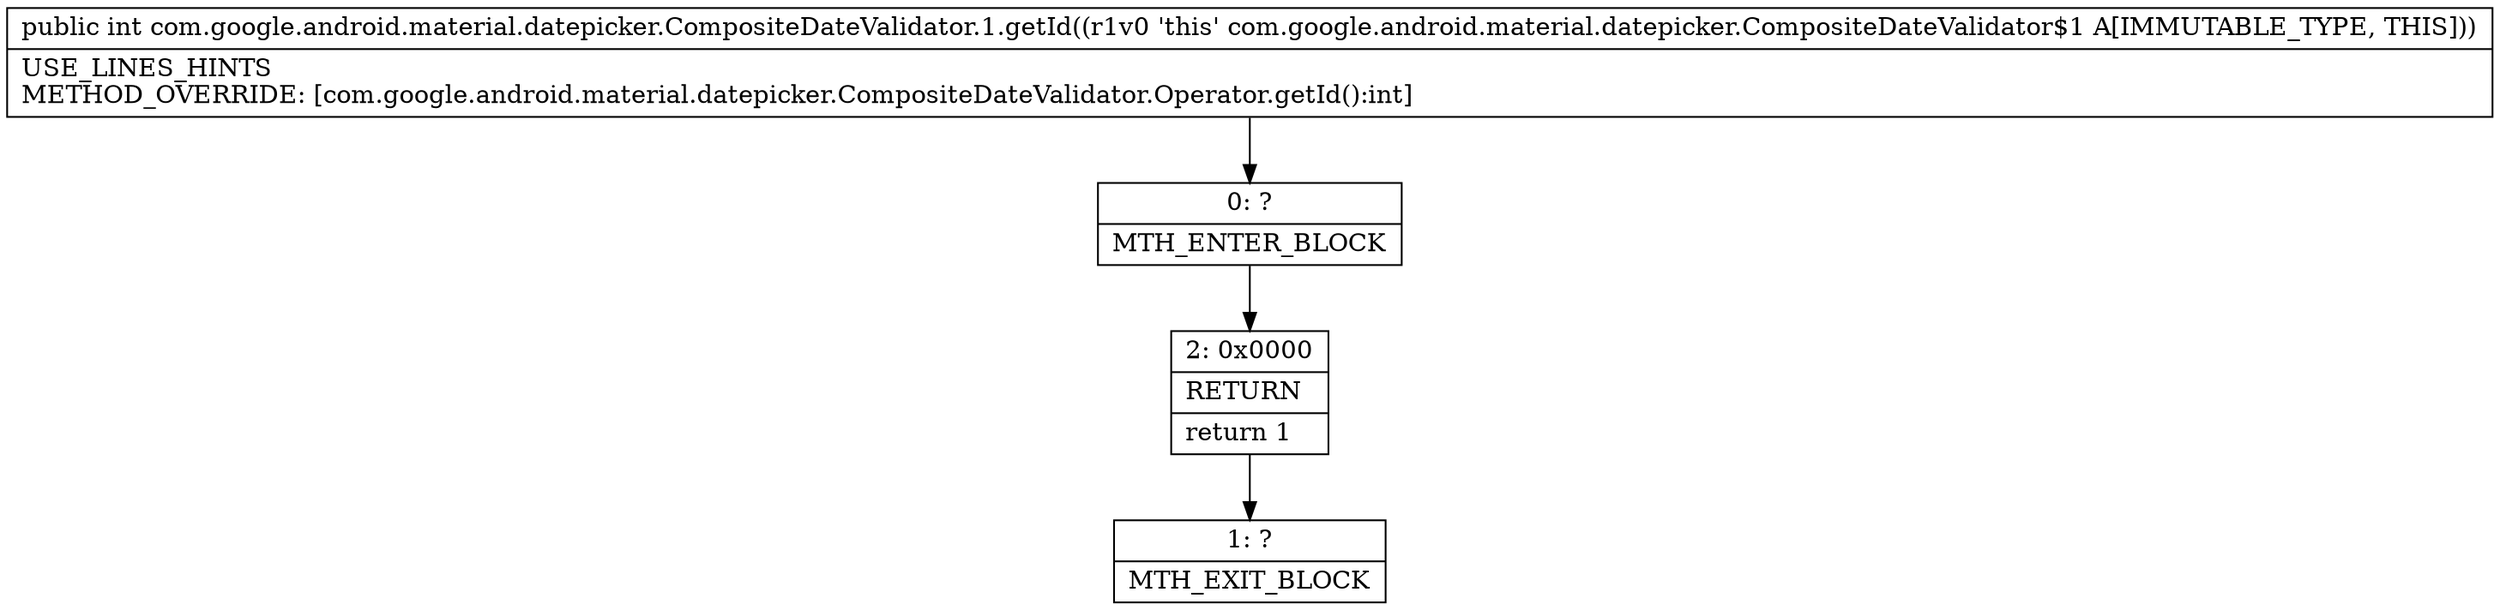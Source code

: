 digraph "CFG forcom.google.android.material.datepicker.CompositeDateValidator.1.getId()I" {
Node_0 [shape=record,label="{0\:\ ?|MTH_ENTER_BLOCK\l}"];
Node_2 [shape=record,label="{2\:\ 0x0000|RETURN\l|return 1\l}"];
Node_1 [shape=record,label="{1\:\ ?|MTH_EXIT_BLOCK\l}"];
MethodNode[shape=record,label="{public int com.google.android.material.datepicker.CompositeDateValidator.1.getId((r1v0 'this' com.google.android.material.datepicker.CompositeDateValidator$1 A[IMMUTABLE_TYPE, THIS]))  | USE_LINES_HINTS\lMETHOD_OVERRIDE: [com.google.android.material.datepicker.CompositeDateValidator.Operator.getId():int]\l}"];
MethodNode -> Node_0;Node_0 -> Node_2;
Node_2 -> Node_1;
}

